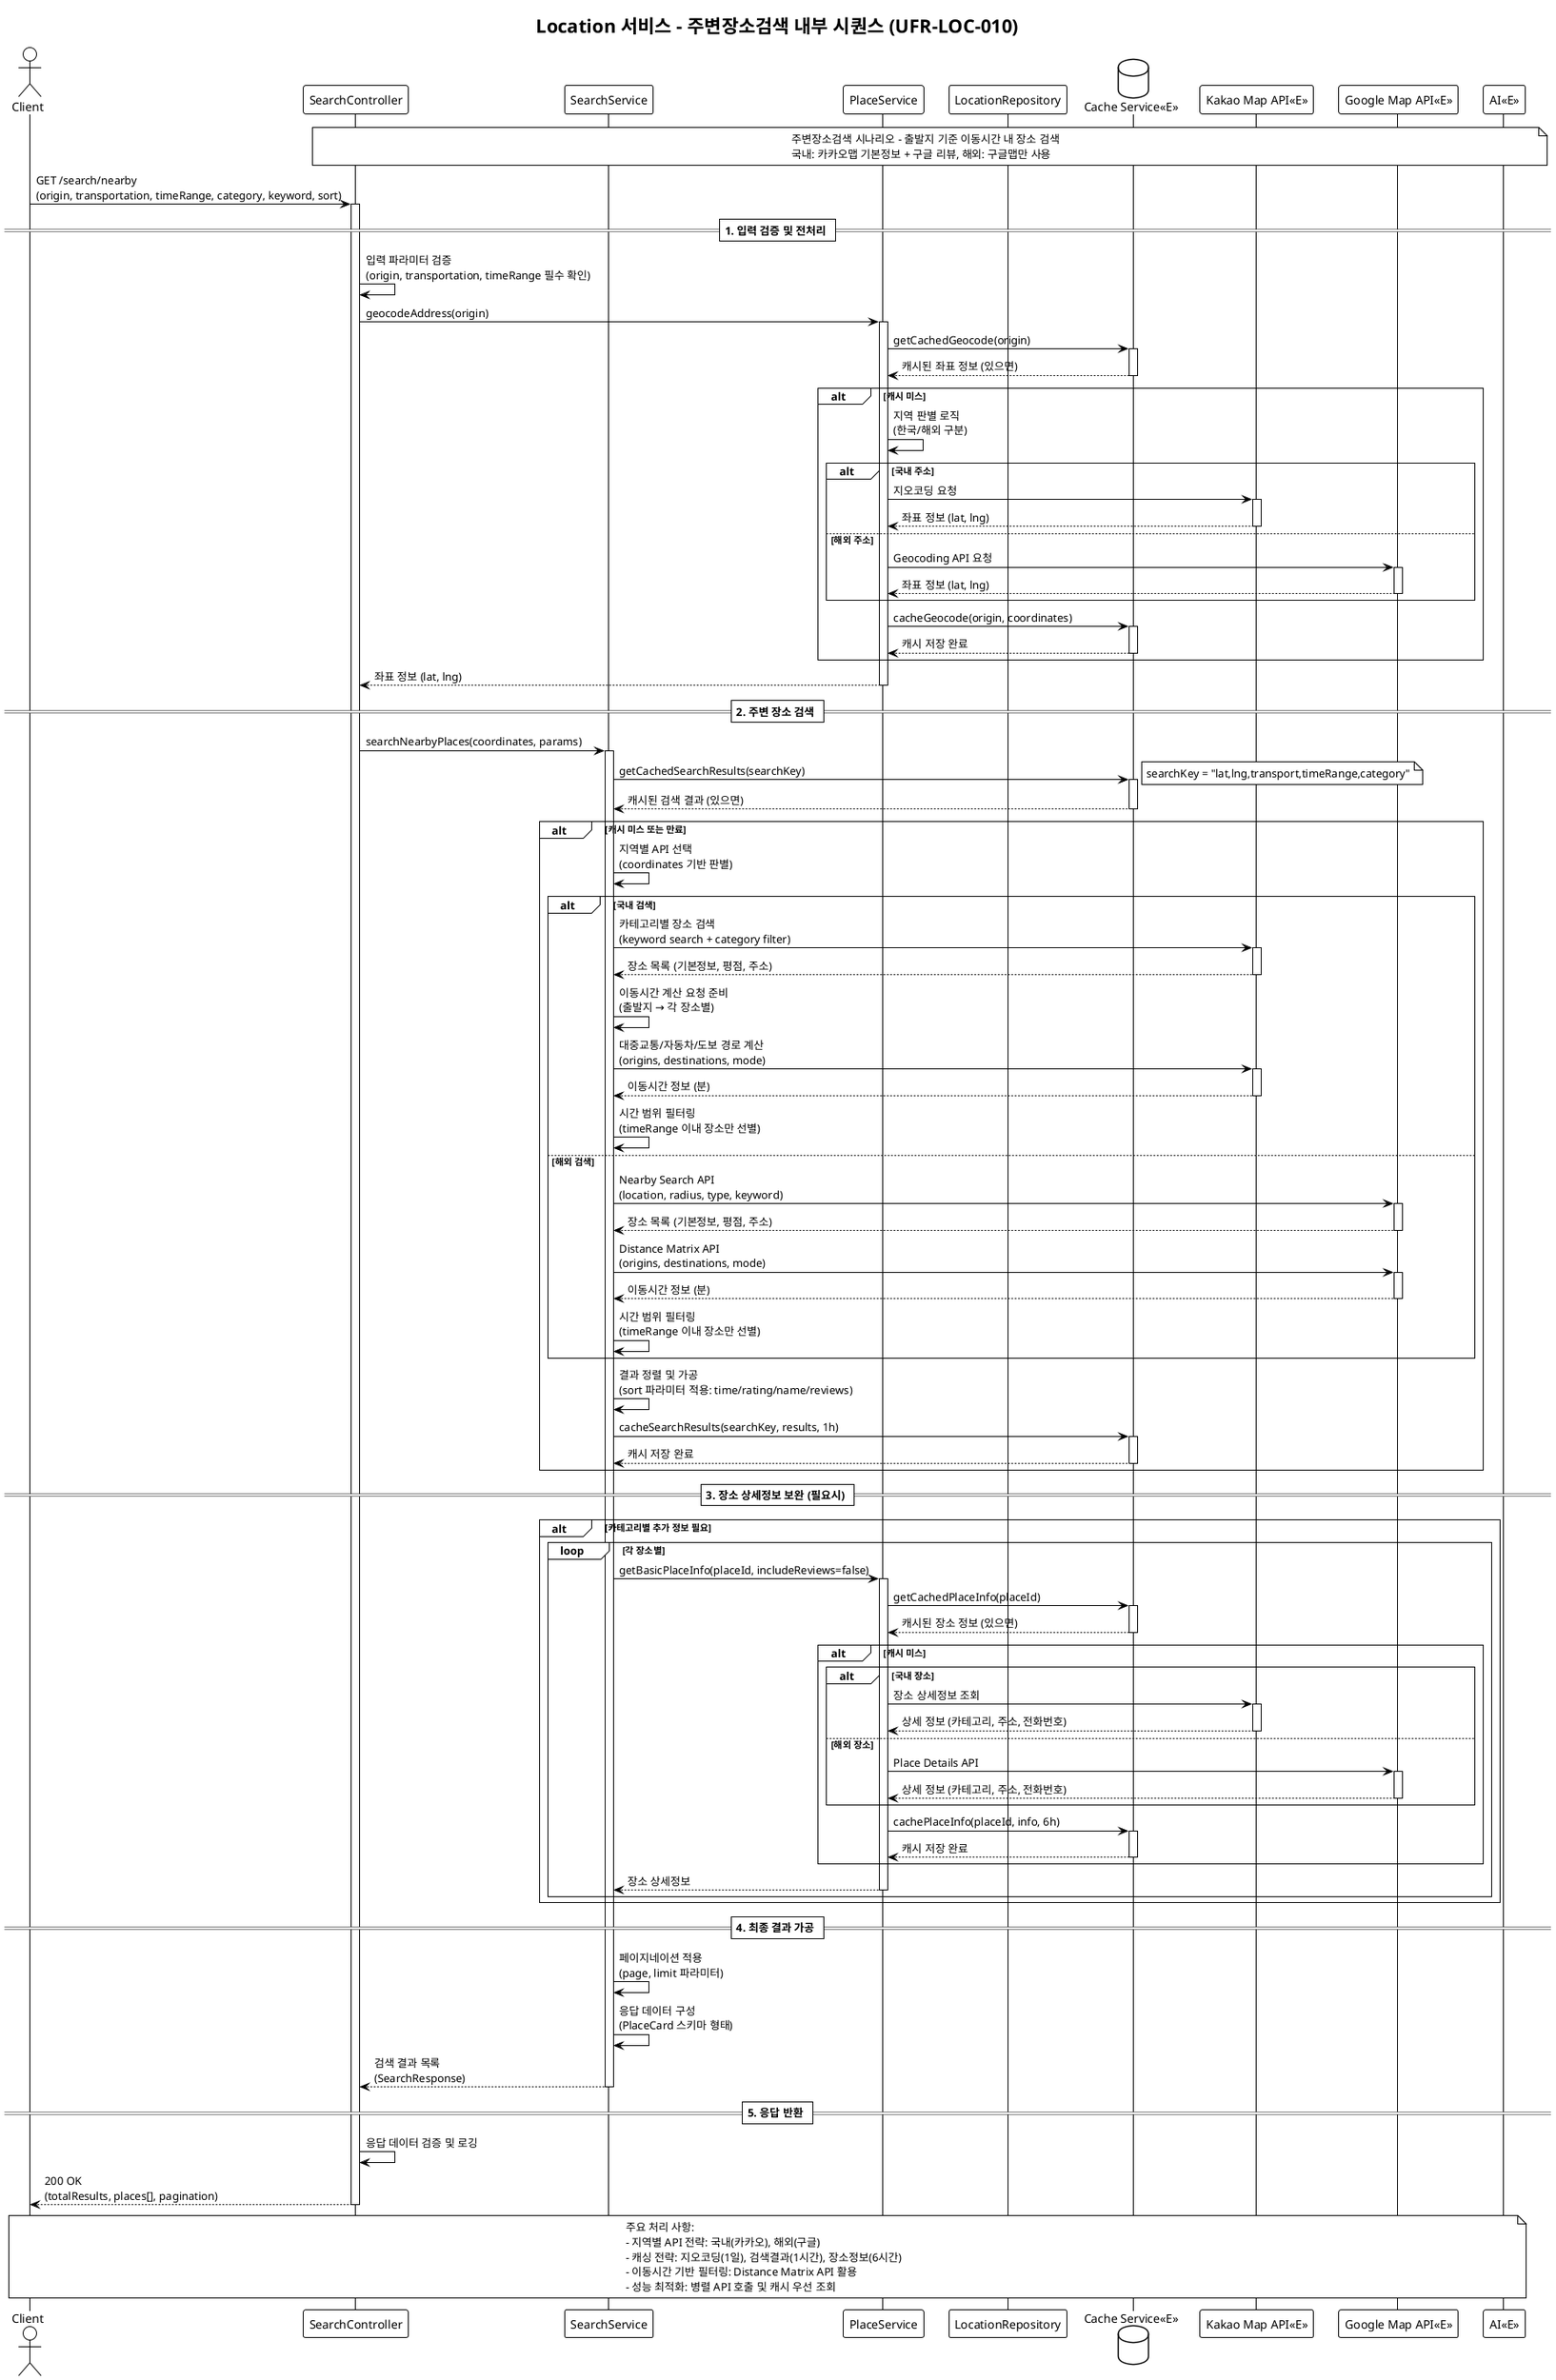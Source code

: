 @startuml
!theme mono

title Location 서비스 - 주변장소검색 내부 시퀀스 (UFR-LOC-010)

actor Client
participant SearchController
participant SearchService
participant PlaceService
participant LocationRepository
database "Cache Service<<E>>" as Cache
participant "Kakao Map API<<E>>" as KakaoMapAPI
participant "Google Map API<<E>>" as GoogleMapAPI
participant "AI<<E>>" as AIService

note over SearchController, AIService
  주변장소검색 시나리오 - 출발지 기준 이동시간 내 장소 검색
  국내: 카카오맵 기본정보 + 구글 리뷰, 해외: 구글맵만 사용
end note

Client -> SearchController: GET /search/nearby\n(origin, transportation, timeRange, category, keyword, sort)

activate SearchController

== 1. 입력 검증 및 전처리 ==
SearchController -> SearchController: 입력 파라미터 검증\n(origin, transportation, timeRange 필수 확인)

SearchController -> PlaceService: geocodeAddress(origin)
activate PlaceService

PlaceService -> Cache: getCachedGeocode(origin)
activate Cache
Cache --> PlaceService: 캐시된 좌표 정보 (있으면)
deactivate Cache

alt 캐시 미스
  PlaceService -> PlaceService: 지역 판별 로직\n(한국/해외 구분)
  
  alt 국내 주소
    PlaceService -> KakaoMapAPI: 지오코딩 요청
    activate KakaoMapAPI
    KakaoMapAPI --> PlaceService: 좌표 정보 (lat, lng)
    deactivate KakaoMapAPI
  else 해외 주소
    PlaceService -> GoogleMapAPI: Geocoding API 요청
    activate GoogleMapAPI
    GoogleMapAPI --> PlaceService: 좌표 정보 (lat, lng)
    deactivate GoogleMapAPI
  end
  
  PlaceService -> Cache: cacheGeocode(origin, coordinates)
  activate Cache
  Cache --> PlaceService: 캐시 저장 완료
  deactivate Cache
end

PlaceService --> SearchController: 좌표 정보 (lat, lng)
deactivate PlaceService

== 2. 주변 장소 검색 ==
SearchController -> SearchService: searchNearbyPlaces(coordinates, params)
activate SearchService

SearchService -> Cache: getCachedSearchResults(searchKey)
note right: searchKey = "lat,lng,transport,timeRange,category"
activate Cache
Cache --> SearchService: 캐시된 검색 결과 (있으면)
deactivate Cache

alt 캐시 미스 또는 만료
  SearchService -> SearchService: 지역별 API 선택\n(coordinates 기반 판별)
  
  alt 국내 검색
    SearchService -> KakaoMapAPI: 카테고리별 장소 검색\n(keyword search + category filter)
    activate KakaoMapAPI
    KakaoMapAPI --> SearchService: 장소 목록 (기본정보, 평점, 주소)
    deactivate KakaoMapAPI
    
    SearchService -> SearchService: 이동시간 계산 요청 준비\n(출발지 → 각 장소별)
    
    SearchService -> KakaoMapAPI: 대중교통/자동차/도보 경로 계산\n(origins, destinations, mode)
    activate KakaoMapAPI
    KakaoMapAPI --> SearchService: 이동시간 정보 (분)
    deactivate KakaoMapAPI
    
    SearchService -> SearchService: 시간 범위 필터링\n(timeRange 이내 장소만 선별)
    
  else 해외 검색
    SearchService -> GoogleMapAPI: Nearby Search API\n(location, radius, type, keyword)
    activate GoogleMapAPI
    GoogleMapAPI --> SearchService: 장소 목록 (기본정보, 평점, 주소)
    deactivate GoogleMapAPI
    
    SearchService -> GoogleMapAPI: Distance Matrix API\n(origins, destinations, mode)
    activate GoogleMapAPI
    GoogleMapAPI --> SearchService: 이동시간 정보 (분)
    deactivate GoogleMapAPI
    
    SearchService -> SearchService: 시간 범위 필터링\n(timeRange 이내 장소만 선별)
  end
  
  SearchService -> SearchService: 결과 정렬 및 가공\n(sort 파라미터 적용: time/rating/name/reviews)
  
  SearchService -> Cache: cacheSearchResults(searchKey, results, 1h)
  activate Cache
  Cache --> SearchService: 캐시 저장 완료
  deactivate Cache
end

== 3. 장소 상세정보 보완 (필요시) ==
alt 카테고리별 추가 정보 필요
  loop 각 장소별
    SearchService -> PlaceService: getBasicPlaceInfo(placeId, includeReviews=false)
    activate PlaceService
    
    PlaceService -> Cache: getCachedPlaceInfo(placeId)
    activate Cache
    Cache --> PlaceService: 캐시된 장소 정보 (있으면)
    deactivate Cache
    
    alt 캐시 미스
      alt 국내 장소
        PlaceService -> KakaoMapAPI: 장소 상세정보 조회
        activate KakaoMapAPI
        KakaoMapAPI --> PlaceService: 상세 정보 (카테고리, 주소, 전화번호)
        deactivate KakaoMapAPI
      else 해외 장소
        PlaceService -> GoogleMapAPI: Place Details API
        activate GoogleMapAPI
        GoogleMapAPI --> PlaceService: 상세 정보 (카테고리, 주소, 전화번호)
        deactivate GoogleMapAPI
      end
      
      PlaceService -> Cache: cachePlaceInfo(placeId, info, 6h)
      activate Cache
      Cache --> PlaceService: 캐시 저장 완료
      deactivate Cache
    end
    
    PlaceService --> SearchService: 장소 상세정보
    deactivate PlaceService
  end
end

== 4. 최종 결과 가공 ==
SearchService -> SearchService: 페이지네이션 적용\n(page, limit 파라미터)

SearchService -> SearchService: 응답 데이터 구성\n(PlaceCard 스키마 형태)

SearchService --> SearchController: 검색 결과 목록\n(SearchResponse)
deactivate SearchService

== 5. 응답 반환 ==
SearchController -> SearchController: 응답 데이터 검증 및 로깅

SearchController --> Client: 200 OK\n(totalResults, places[], pagination)
deactivate SearchController

note over Client, AIService
  주요 처리 사항:
  - 지역별 API 전략: 국내(카카오), 해외(구글)
  - 캐싱 전략: 지오코딩(1일), 검색결과(1시간), 장소정보(6시간)
  - 이동시간 기반 필터링: Distance Matrix API 활용
  - 성능 최적화: 병렬 API 호출 및 캐시 우선 조회
end note

@enduml
